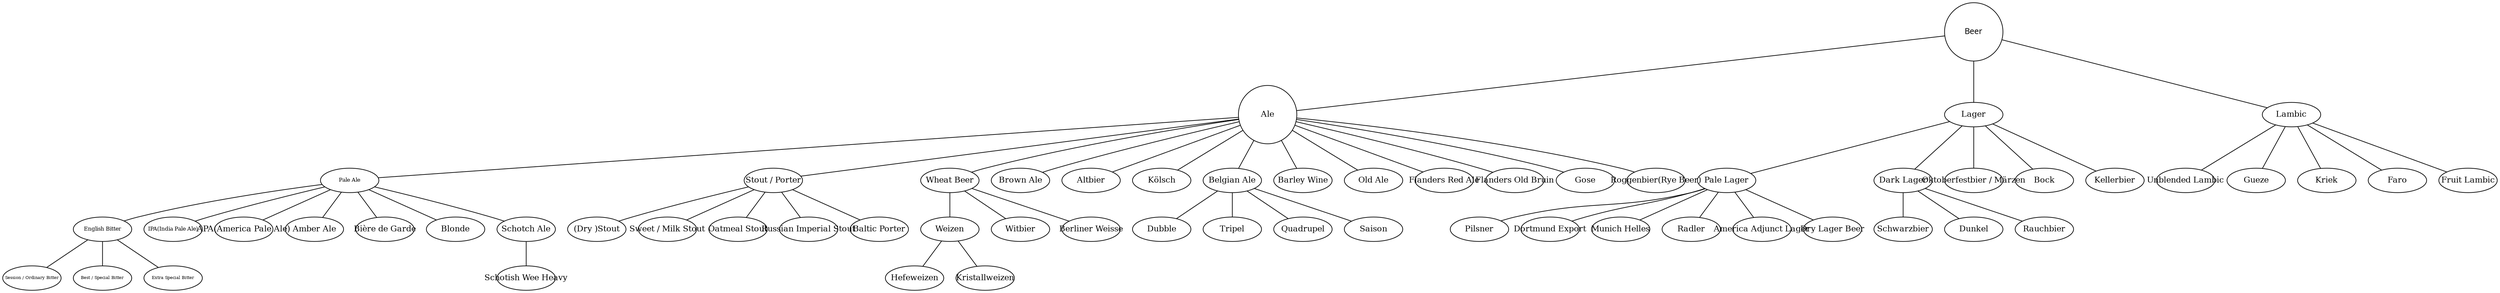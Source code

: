 graph  {     
    #node[shape=plaintext,fontname="Norse"];
    #http://www.graphviz.org/doc/info/attrs.html
    #node[shape=circle,fontname="Norse",style=filled,fillcolor="#FFFFFF" ];
        
    # Entry
    # ale[label="Ale",fontname="Norse-Bold"];
    beer                    [label          =   "Beer"
                            ,fontname       =   "Norse"
                            ,shape          =   circle
                            ,fixedsize      =   true
                            ,width          =   1.2
                            ,fontsize       =   12
                            ,fillcolor      =   "#AAAAAA"
                            ];
    ale                     [label          =   "Ale"                         
                            ,shape          =   circle
                            ,fixedsize      =   true
                            ,width          =   1.2
                            ,fontsize       =   12
                            ];
    lager                   [label="Lager"                       
                            ,fixedsize      =   true
                            ,width          =   1.2
                            ,fontsize       =   12
                            ];
    lambic                  [label="Lambic"                      
                            ,fixedsize      =   true
                            ,width          =   1.2
                            ,fontsize       =   12
                            ];
    pale_ale                [label="Pale Ale"                    
                            ,fixedsize      =   true
                            ,width          =   1.2
                            ,fontsize       =   8
                            ];
    bitter                  [label="English Bitter"              
                            ,fixedsize      =   true
                            ,width          =   1.2
                            ,fontsize       =   8 
                            ];
    ordinary_bitter         [label="Session / Ordinary Bitter"   
                            ,fixedsize      =   true
                            ,width          =   1.2
                            ,fontsize       =   6
                            ];
    special_bitter          [label="Best / Special Bitter"       
                            ,fixedsize      =   true
                            ,width          =   1.2
                            ,fontsize       =   6
                            ];
    extra_special_bitter    [label="Extra Special Bitter"        
                            ,fixedsize      =   true
                            ,width          =   1.2
                            ,fontsize       =   6
                            ];
    IPA                     [label="IPA(India Pale Ale)"         
                            ,fixedsize      =   true
                            ,width          =   1.2
                            ,fontsize       =   8
                            ];
    APA                     [label="APA(America Pale Ale)"       
                            ,fixedsize      =   true
                            ,width          =   1.2
                            ,fontsize       =   12
                            ];
    amber_ale               [label="Amber Ale"                   
                            ,fixedsize      =   true
                            ,width          =   1.2
                            ,fontsize       =   12
                            ];
    biere_de_garde          [label="Bière de Garde"              
                            ,fixedsize      =   true
                            ,width          =   1.2
                            ,fontsize       =   12
                            ];
    blonde                  [label="Blonde"                      
                            ,fixedsize      =   true
                            ,width          =   1.2
                            ,fontsize       =   12
                            ];
    schotch_ale             [label="Schotch Ale"                 
                            ,fixedsize      =   true
                            ,width          =   1.2
                            ,fontsize       =   12
                            ];
    schotish_wee_heavy      [label="Schotish Wee Heavy"          
                            ,fixedsize      =   true
                            ,width          =   1.2
                            ,fontsize       =   12
                            ];
    stout                   [label="Stout / Porter"              
                            ,fixedsize      =   true
                            ,width          =   1.2
                            ,fontsize       =   12
                            ];
    dry_stout               [label="(Dry )Stout"                 
                            ,fixedsize      =   true
                            ,width          =   1.2
                            ,fontsize       =   12
                            ];
    milk_stout              [label="Sweet / Milk Stout"          
                            ,fixedsize      =   true
                            ,width          =   1.2
                            ,fontsize       =   12
                            ];
    oatmeal_stout           [label="Oatmeal Stout"               
                            ,fixedsize      =   true
                            ,width          =   1.2
                            ,fontsize       =   12
                            ];
    imperial_stout          [label="Russian Imperial Stout"      
                            ,fixedsize      =   true
                            ,width          =   1.2
                            ,fontsize       =   12
                            ];
    baltic_porter           [label="Baltic Porter"               
                            ,fixedsize      =   true
                            ,width          =   1.2
                            ,fontsize       =   12
                            ];
    wheat_beer              [label="Wheat Beer"                  
                            ,fixedsize      =   true
                            ,width          =   1.2
                            ,fontsize       =   12
                            ];
    weizen                  [label="Weizen"                      
                            ,fixedsize      =   true
                            ,width          =   1.2
                            ,fontsize       =   12
                            ];
    hefeweizen              [label="Hefeweizen"                  
                            ,fixedsize      =   true
                            ,width          =   1.2
                            ,fontsize       =   12
                            ];
    kristallweizen          [label="Kristallweizen"              
                            ,fixedsize      =   true
                            ,width          =   1.2
                            ,fontsize       =   12
                            ];
    witbier                 [label="Witbier"                     
                            ,fixedsize      =   true
                            ,width          =   1.2
                            ,fontsize       =   12
                            ];
    berliner_weisse         [label="Berliner Weisse"             
                            ,fixedsize      =   true
                            ,width          =   1.2
                            ,fontsize       =   12
                            ];
    brown_ale               [label="Brown Ale"                   
                            ,fixedsize      =   true
                            ,width          =   1.2
                            ,fontsize       =   12
                            ];
    altbier                 [label="Altbier"                     
                            ,fixedsize      =   true
                            ,width          =   1.2
                            ,fontsize       =   12
                            ];
    kolsch                  [label="Kölsch"                      
                            ,fixedsize      =   true
                            ,width          =   1.2
                            ,fontsize       =   12
                            ];
    belgian_ale             [label="Belgian Ale"                 
                            ,fixedsize      =   true
                            ,width          =   1.2
                            ,fontsize       =   12
                            ];
    dubble                  [label="Dubble"                      
                            ,fixedsize      =   true
                            ,width          =   1.2
                            ,fontsize       =   12
                            ];
    tripel                  [label="Tripel"                      
                            ,fixedsize      =   true
                            ,width          =   1.2
                            ,fontsize       =   12
                            ];
    quadruple               [label="Quadrupel"                   
                            ,fixedsize      =   true
                            ,width          =   1.2
                            ,fontsize       =   12
                            ];
    saison                  [label="Saison"                      
                            ,fixedsize      =   true
                            ,width          =   1.2
                            ,fontsize       =   12
                            ];
    barley_wine             [label="Barley Wine"                 
                            ,fixedsize      =   true
                            ,width          =   1.2
                            ,fontsize       =   12
                            ];
    old_ale                 [label="Old Ale"                     
                            ,fixedsize      =   true
                            ,width          =   1.2
                            ,fontsize       =   12
                            ];
    flanders_red_ale        [label="Flanders Red Ale"            
                            ,fixedsize      =   true
                            ,width          =   1.2
                            ,fontsize       =   12
                            ];
    flanders_old_bruin      [label="Flanders Old Bruin"          
                            ,fixedsize      =   true
                            ,width          =   1.2
                            ,fontsize       =   12
                            ];
    gose                    [label="Gose"                        
                            ,fixedsize      =   true
                            ,width          =   1.2
                            ,fontsize       =   12
                            ];
    roggenbier              [label="Roggenbier(Rye Beer)"        
                            ,fixedsize      =   true
                            ,width          =   1.2
                            ,fontsize       =   12
                            ];
    pale_lager              [label="Pale Lager"                  
                            ,fixedsize      =   true
                            ,width          =   1.2
                            ,fontsize       =   12
                            ];
    pilsner                 [label="Pilsner"                     
                            ,fixedsize      =   true
                            ,width          =   1.2
                            ,fontsize       =   12
                            ];
    export                  [label="Dortmund Export"             
                            ,fixedsize      =   true
                            ,width          =   1.2
                            ,fontsize       =   12
                            ];
    helles                  [label="Munich Helles"               
                            ,fixedsize      =   true
                            ,width          =   1.2
                            ,fontsize       =   12
                            ];
    radler                  [label="Radler"                      
                            ,fixedsize      =   true
                            ,width          =   1.2
                            ,fontsize       =   12
                            ];
    america_lager           [label="America Adjunct Lager"       
                            ,fixedsize      =   true
                            ,width          =   1.2
                            ,fontsize       =   12
                            ];
    dry_beer                [label="Dry Lager Beer"              
                            ,fixedsize      =   true
                            ,width          =   1.2
                            ,fontsize       =   12
                            ];
    dark_lager              [label="Dark Lager"                  
                            ,fixedsize      =   true
                            ,width          =   1.2
                            ,fontsize       =   12
                            ];
    schwarzbier             [label="Schwarzbier"                 
                            ,fixedsize      =   true
                            ,width          =   1.2
                            ,fontsize       =   12
                            ];
    dunkel                  [label="Dunkel"                      
                            ,fixedsize      =   true
                            ,width          =   1.2
                            ,fontsize       =   12
                            ];
    rauchbier               [label="Rauchbier"                   
                            ,fixedsize      =   true
                            ,width          =   1.2
                            ,fontsize       =   12
                            ];
    oktoberfestbier         [label="Oktoberfestbier / Märzen"    
                            ,fixedsize      =   true
                            ,width          =   1.2
                            ,fontsize       =   12
                            ];
    bock                    [label="Bock"                        
                            ,fixedsize      =   true
                            ,width          =   1.2
                            ,fontsize       =   12
                            ];
    kellerbier              [label="Kellerbier"                  
                            ,fixedsize      =   true
                            ,width          =   1.2
                            ,fontsize       =   12
                            ];
    unblended_lambic        [label="Unblended Lambic"            
                            ,fixedsize      =   true
                            ,width          =   1.2
                            ,fontsize       =   12
                            ];
    gueze                   [label="Gueze"                       
                            ,fixedsize      =   true
                            ,width          =   1.2
                            ,fontsize       =   12
                            ];
    kriek                   [label="Kriek"                       
                            ,fixedsize      =   true
                            ,width          =   1.2
                            ,fontsize       =   12
                            ];
    faro                    [label="Faro"                        
                            ,fixedsize      =   true
                            ,width          =   1.2
                            ,fontsize       =   12
                            ];
    fruit_lambic            [label="Fruit Lambic"                
                            ,fixedsize      =   true
                            ,width          =   1.2
                            ,fontsize       =   12
                            ];

    # Connection
    beer                    -- ale                              ;
    beer                    -- lager                            ;
    beer                    -- lambic                           ;
    ale                     -- pale_ale                         ;
    pale_ale                -- bitter                           ;
    bitter                  -- ordinary_bitter                  ;
    bitter                  -- special_bitter                   ;
    bitter                  -- extra_special_bitter             ;
    pale_ale                -- IPA                              ;
    pale_ale                -- APA                              ;
    pale_ale                -- amber_ale                        ;
    pale_ale                -- biere_de_garde                   ;
    pale_ale                -- blonde                           ;
    pale_ale                -- schotch_ale                      ;
    schotch_ale             -- schotish_wee_heavy               ;
    ale                     -- stout                            ;
    stout                   -- dry_stout                        ;
    stout                   -- milk_stout                       ;
    stout                   -- oatmeal_stout                    ;
    stout                   -- imperial_stout                   ;
    stout                   -- baltic_porter                    ;
    ale                     -- wheat_beer                       ;
    wheat_beer              -- weizen                           ;
    weizen                  -- hefeweizen                       ;
    weizen                  -- kristallweizen                   ;
    wheat_beer              -- witbier                          ;
    wheat_beer              -- berliner_weisse                  ;
    ale                     -- brown_ale                        ;
    ale                     -- altbier                          ;
    ale                     -- kolsch                           ;
    ale                     -- belgian_ale                      ;
    belgian_ale             -- dubble                           ;
    belgian_ale             -- tripel                           ;
    belgian_ale             -- quadruple                        ;
    belgian_ale             -- saison                           ;
    ale                     -- barley_wine                      ;
    ale                     -- old_ale                          ;
    ale                     -- flanders_red_ale                 ;
    ale                     -- flanders_old_bruin               ;
    ale                     -- gose                             ;
    ale                     -- roggenbier                       ;

    lager                   -- pale_lager                       ;
    pale_lager              -- pilsner                          ;
    pale_lager              -- export                           ;
    pale_lager              -- helles                           ;
    pale_lager              -- radler                           ;
    pale_lager              -- america_lager                    ;
    pale_lager              -- dry_beer                         ;
    lager                   -- dark_lager                       ;
    dark_lager              -- schwarzbier                      ;
    dark_lager              -- dunkel                           ;
    dark_lager              -- rauchbier                        ;
    lager                   -- oktoberfestbier                  ;
    lager                   -- bock                             ;
    lager                   -- kellerbier                       ;
    lambic                  -- unblended_lambic                 ;
    lambic                  -- gueze                            ;
    lambic                  -- faro                             ;
    lambic                  -- kriek                            ;
    lambic                  -- fruit_lambic                     ;

	
}
